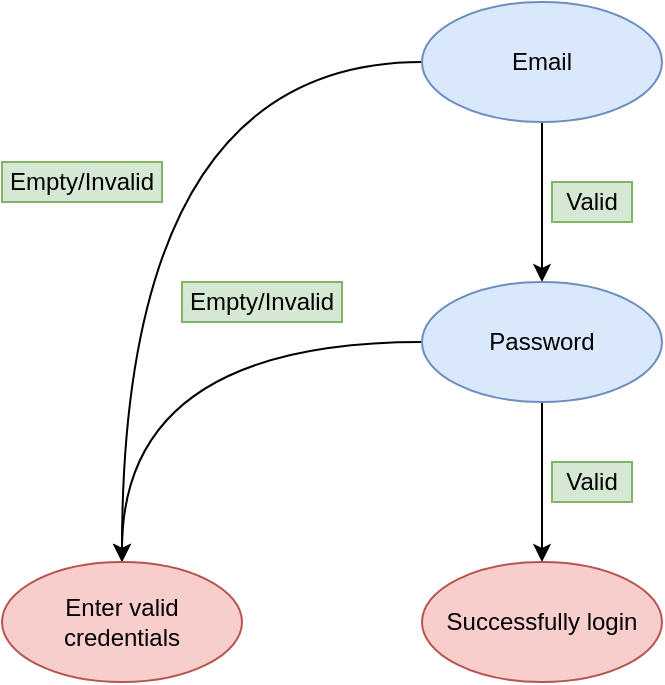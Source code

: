 <mxfile version="20.3.0" type="device"><diagram id="3IB11hucQdC9tVJgAnJM" name="Page-1"><mxGraphModel dx="1038" dy="641" grid="1" gridSize="10" guides="1" tooltips="1" connect="1" arrows="1" fold="1" page="1" pageScale="1" pageWidth="850" pageHeight="1100" math="0" shadow="0"><root><mxCell id="0"/><mxCell id="1" parent="0"/><mxCell id="4IQh6qHjy0T5WQ55k4VY-1" style="edgeStyle=orthogonalEdgeStyle;rounded=0;orthogonalLoop=1;jettySize=auto;html=1;" parent="1" source="4IQh6qHjy0T5WQ55k4VY-2" target="4IQh6qHjy0T5WQ55k4VY-4" edge="1"><mxGeometry relative="1" as="geometry"/></mxCell><mxCell id="4IQh6qHjy0T5WQ55k4VY-12" style="edgeStyle=orthogonalEdgeStyle;rounded=0;orthogonalLoop=1;jettySize=auto;html=1;exitX=0;exitY=0.5;exitDx=0;exitDy=0;entryX=0.5;entryY=0;entryDx=0;entryDy=0;curved=1;" parent="1" source="4IQh6qHjy0T5WQ55k4VY-2" target="4IQh6qHjy0T5WQ55k4VY-5" edge="1"><mxGeometry relative="1" as="geometry"/></mxCell><mxCell id="4IQh6qHjy0T5WQ55k4VY-2" value="Email" style="ellipse;whiteSpace=wrap;html=1;fillColor=#dae8fc;strokeColor=#6c8ebf;" parent="1" vertex="1"><mxGeometry x="360" y="60" width="120" height="60" as="geometry"/></mxCell><mxCell id="4IQh6qHjy0T5WQ55k4VY-3" style="edgeStyle=orthogonalEdgeStyle;rounded=0;orthogonalLoop=1;jettySize=auto;html=1;entryX=0.5;entryY=0;entryDx=0;entryDy=0;" parent="1" source="4IQh6qHjy0T5WQ55k4VY-4" target="4IQh6qHjy0T5WQ55k4VY-6" edge="1"><mxGeometry relative="1" as="geometry"/></mxCell><mxCell id="4IQh6qHjy0T5WQ55k4VY-13" style="edgeStyle=orthogonalEdgeStyle;curved=1;rounded=0;orthogonalLoop=1;jettySize=auto;html=1;entryX=0.5;entryY=0;entryDx=0;entryDy=0;" parent="1" source="4IQh6qHjy0T5WQ55k4VY-4" target="4IQh6qHjy0T5WQ55k4VY-5" edge="1"><mxGeometry relative="1" as="geometry"/></mxCell><mxCell id="4IQh6qHjy0T5WQ55k4VY-4" value="Password" style="ellipse;whiteSpace=wrap;html=1;fillColor=#dae8fc;strokeColor=#6c8ebf;" parent="1" vertex="1"><mxGeometry x="360" y="200" width="120" height="60" as="geometry"/></mxCell><mxCell id="4IQh6qHjy0T5WQ55k4VY-5" value="Enter valid credentials" style="ellipse;whiteSpace=wrap;html=1;fillColor=#f8cecc;strokeColor=#b85450;" parent="1" vertex="1"><mxGeometry x="150" y="340" width="120" height="60" as="geometry"/></mxCell><mxCell id="4IQh6qHjy0T5WQ55k4VY-6" value="Successfully login" style="ellipse;whiteSpace=wrap;html=1;fillColor=#f8cecc;strokeColor=#b85450;" parent="1" vertex="1"><mxGeometry x="360" y="340" width="120" height="60" as="geometry"/></mxCell><mxCell id="4IQh6qHjy0T5WQ55k4VY-7" value="Empty/Invalid" style="text;html=1;strokeColor=#82b366;fillColor=#d5e8d4;align=center;verticalAlign=middle;whiteSpace=wrap;rounded=0;" parent="1" vertex="1"><mxGeometry x="150" y="140" width="80" height="20" as="geometry"/></mxCell><mxCell id="4IQh6qHjy0T5WQ55k4VY-9" value="Empty/Invalid" style="text;html=1;strokeColor=#82b366;fillColor=#d5e8d4;align=center;verticalAlign=middle;whiteSpace=wrap;rounded=0;" parent="1" vertex="1"><mxGeometry x="240" y="200" width="80" height="20" as="geometry"/></mxCell><mxCell id="4IQh6qHjy0T5WQ55k4VY-10" value="Valid" style="text;html=1;strokeColor=#82b366;fillColor=#d5e8d4;align=center;verticalAlign=middle;whiteSpace=wrap;rounded=0;" parent="1" vertex="1"><mxGeometry x="425" y="150" width="40" height="20" as="geometry"/></mxCell><mxCell id="4IQh6qHjy0T5WQ55k4VY-15" value="Valid" style="text;html=1;strokeColor=#82b366;fillColor=#d5e8d4;align=center;verticalAlign=middle;whiteSpace=wrap;rounded=0;" parent="1" vertex="1"><mxGeometry x="425" y="290" width="40" height="20" as="geometry"/></mxCell></root></mxGraphModel></diagram></mxfile>